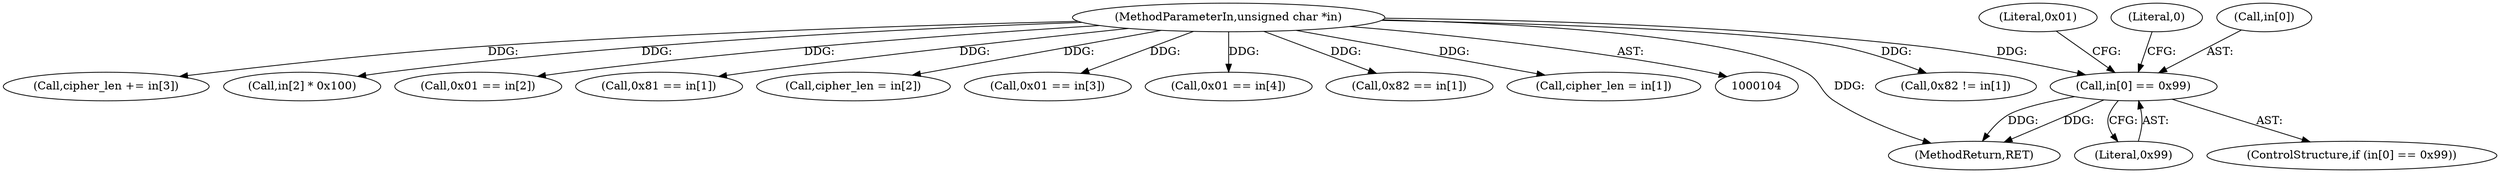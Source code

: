 digraph "0_OpenSC_360e95d45ac4123255a4c796db96337f332160ad#diff-d643a0fa169471dbf2912f4866dc49c5_0@array" {
"1000138" [label="(Call,in[0] == 0x99)"];
"1000106" [label="(MethodParameterIn,unsigned char *in)"];
"1000138" [label="(Call,in[0] == 0x99)"];
"1000319" [label="(MethodReturn,RET)"];
"1000152" [label="(Call,0x82 != in[1])"];
"1000209" [label="(Call,cipher_len += in[3])"];
"1000204" [label="(Call,in[2] * 0x100)"];
"1000106" [label="(MethodParameterIn,unsigned char *in)"];
"1000148" [label="(Literal,0x01)"];
"1000147" [label="(Call,0x01 == in[2])"];
"1000174" [label="(Call,0x81 == in[1])"];
"1000180" [label="(Call,cipher_len = in[2])"];
"1000169" [label="(Call,0x01 == in[3])"];
"1000191" [label="(Call,0x01 == in[4])"];
"1000196" [label="(Call,0x82 == in[1])"];
"1000144" [label="(Literal,0)"];
"1000142" [label="(Literal,0x99)"];
"1000139" [label="(Call,in[0])"];
"1000137" [label="(ControlStructure,if (in[0] == 0x99))"];
"1000158" [label="(Call,cipher_len = in[1])"];
"1000138" -> "1000137"  [label="AST: "];
"1000138" -> "1000142"  [label="CFG: "];
"1000139" -> "1000138"  [label="AST: "];
"1000142" -> "1000138"  [label="AST: "];
"1000144" -> "1000138"  [label="CFG: "];
"1000148" -> "1000138"  [label="CFG: "];
"1000138" -> "1000319"  [label="DDG: "];
"1000138" -> "1000319"  [label="DDG: "];
"1000106" -> "1000138"  [label="DDG: "];
"1000106" -> "1000104"  [label="AST: "];
"1000106" -> "1000319"  [label="DDG: "];
"1000106" -> "1000147"  [label="DDG: "];
"1000106" -> "1000152"  [label="DDG: "];
"1000106" -> "1000158"  [label="DDG: "];
"1000106" -> "1000169"  [label="DDG: "];
"1000106" -> "1000174"  [label="DDG: "];
"1000106" -> "1000180"  [label="DDG: "];
"1000106" -> "1000191"  [label="DDG: "];
"1000106" -> "1000196"  [label="DDG: "];
"1000106" -> "1000204"  [label="DDG: "];
"1000106" -> "1000209"  [label="DDG: "];
}
